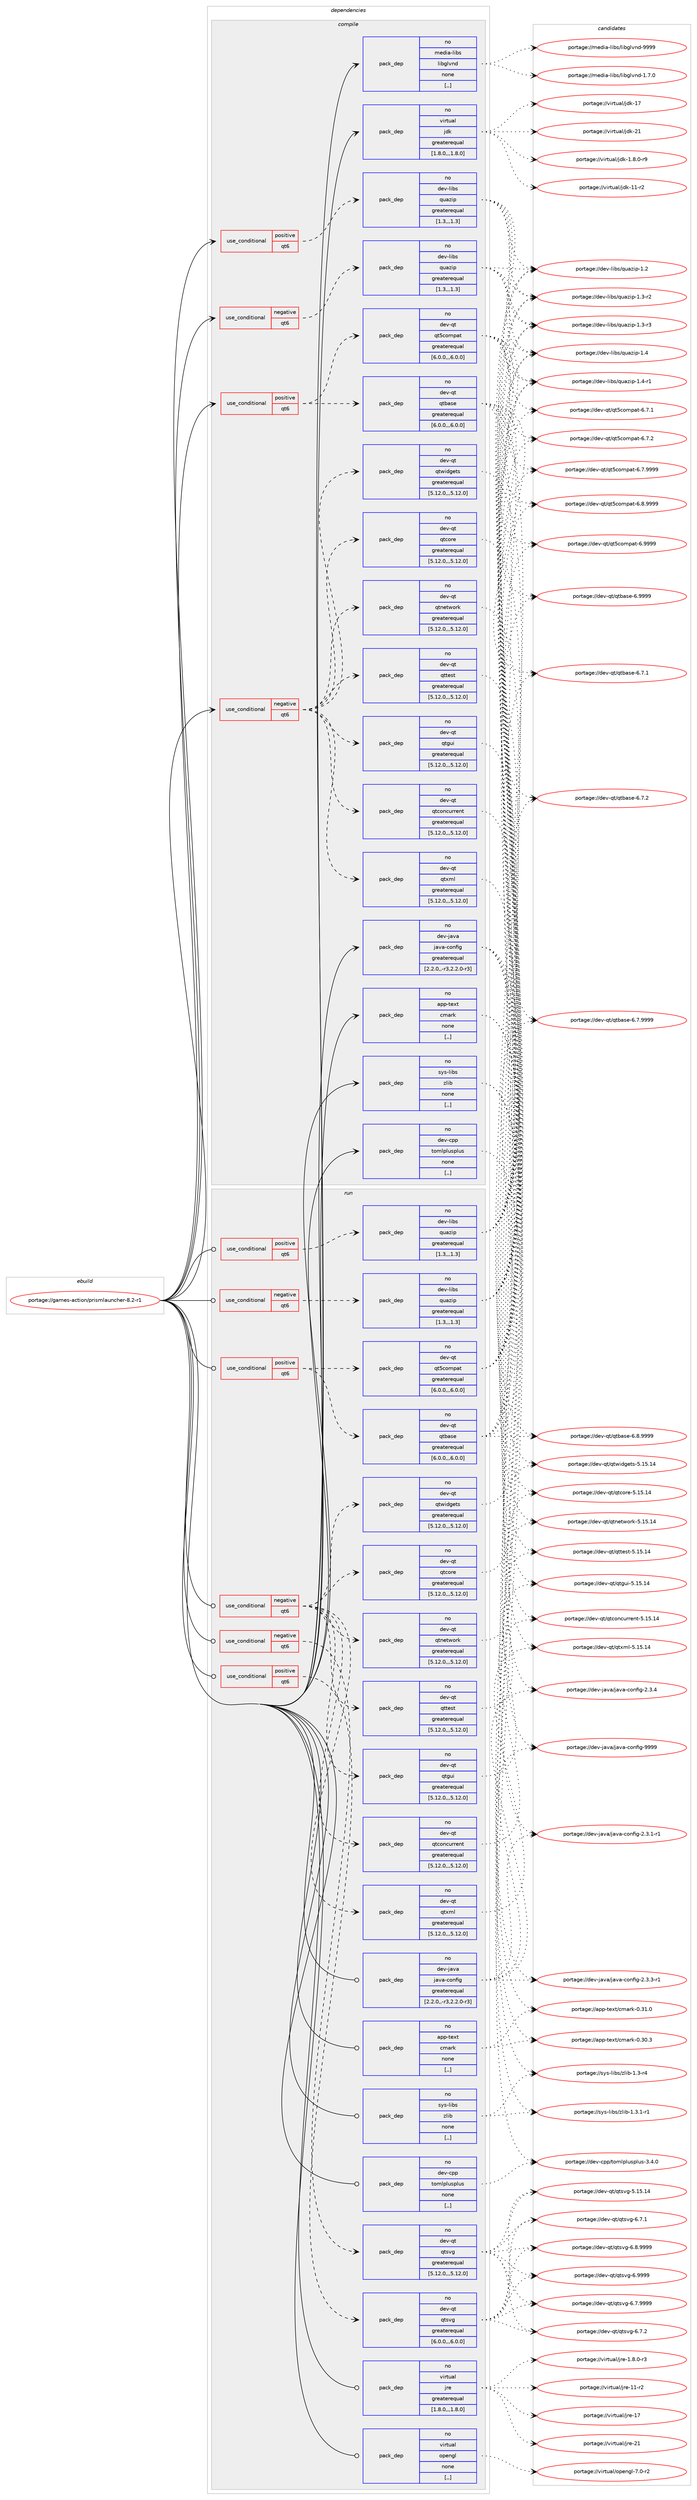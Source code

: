 digraph prolog {

# *************
# Graph options
# *************

newrank=true;
concentrate=true;
compound=true;
graph [rankdir=LR,fontname=Helvetica,fontsize=10,ranksep=1.5];#, ranksep=2.5, nodesep=0.2];
edge  [arrowhead=vee];
node  [fontname=Helvetica,fontsize=10];

# **********
# The ebuild
# **********

subgraph cluster_leftcol {
color=gray;
rank=same;
label=<<i>ebuild</i>>;
id [label="portage://games-action/prismlauncher-8.2-r1", color=red, width=4, href="../games-action/prismlauncher-8.2-r1.svg"];
}

# ****************
# The dependencies
# ****************

subgraph cluster_midcol {
color=gray;
label=<<i>dependencies</i>>;
subgraph cluster_compile {
fillcolor="#eeeeee";
style=filled;
label=<<i>compile</i>>;
subgraph cond61379 {
dependency219467 [label=<<TABLE BORDER="0" CELLBORDER="1" CELLSPACING="0" CELLPADDING="4"><TR><TD ROWSPAN="3" CELLPADDING="10">use_conditional</TD></TR><TR><TD>negative</TD></TR><TR><TD>qt6</TD></TR></TABLE>>, shape=none, color=red];
subgraph pack156630 {
dependency219468 [label=<<TABLE BORDER="0" CELLBORDER="1" CELLSPACING="0" CELLPADDING="4" WIDTH="220"><TR><TD ROWSPAN="6" CELLPADDING="30">pack_dep</TD></TR><TR><TD WIDTH="110">no</TD></TR><TR><TD>dev-libs</TD></TR><TR><TD>quazip</TD></TR><TR><TD>greaterequal</TD></TR><TR><TD>[1.3,,,1.3]</TD></TR></TABLE>>, shape=none, color=blue];
}
dependency219467:e -> dependency219468:w [weight=20,style="dashed",arrowhead="vee"];
}
id:e -> dependency219467:w [weight=20,style="solid",arrowhead="vee"];
subgraph cond61380 {
dependency219469 [label=<<TABLE BORDER="0" CELLBORDER="1" CELLSPACING="0" CELLPADDING="4"><TR><TD ROWSPAN="3" CELLPADDING="10">use_conditional</TD></TR><TR><TD>negative</TD></TR><TR><TD>qt6</TD></TR></TABLE>>, shape=none, color=red];
subgraph pack156631 {
dependency219470 [label=<<TABLE BORDER="0" CELLBORDER="1" CELLSPACING="0" CELLPADDING="4" WIDTH="220"><TR><TD ROWSPAN="6" CELLPADDING="30">pack_dep</TD></TR><TR><TD WIDTH="110">no</TD></TR><TR><TD>dev-qt</TD></TR><TR><TD>qtconcurrent</TD></TR><TR><TD>greaterequal</TD></TR><TR><TD>[5.12.0,,,5.12.0]</TD></TR></TABLE>>, shape=none, color=blue];
}
dependency219469:e -> dependency219470:w [weight=20,style="dashed",arrowhead="vee"];
subgraph pack156632 {
dependency219471 [label=<<TABLE BORDER="0" CELLBORDER="1" CELLSPACING="0" CELLPADDING="4" WIDTH="220"><TR><TD ROWSPAN="6" CELLPADDING="30">pack_dep</TD></TR><TR><TD WIDTH="110">no</TD></TR><TR><TD>dev-qt</TD></TR><TR><TD>qtcore</TD></TR><TR><TD>greaterequal</TD></TR><TR><TD>[5.12.0,,,5.12.0]</TD></TR></TABLE>>, shape=none, color=blue];
}
dependency219469:e -> dependency219471:w [weight=20,style="dashed",arrowhead="vee"];
subgraph pack156633 {
dependency219472 [label=<<TABLE BORDER="0" CELLBORDER="1" CELLSPACING="0" CELLPADDING="4" WIDTH="220"><TR><TD ROWSPAN="6" CELLPADDING="30">pack_dep</TD></TR><TR><TD WIDTH="110">no</TD></TR><TR><TD>dev-qt</TD></TR><TR><TD>qtgui</TD></TR><TR><TD>greaterequal</TD></TR><TR><TD>[5.12.0,,,5.12.0]</TD></TR></TABLE>>, shape=none, color=blue];
}
dependency219469:e -> dependency219472:w [weight=20,style="dashed",arrowhead="vee"];
subgraph pack156634 {
dependency219473 [label=<<TABLE BORDER="0" CELLBORDER="1" CELLSPACING="0" CELLPADDING="4" WIDTH="220"><TR><TD ROWSPAN="6" CELLPADDING="30">pack_dep</TD></TR><TR><TD WIDTH="110">no</TD></TR><TR><TD>dev-qt</TD></TR><TR><TD>qtnetwork</TD></TR><TR><TD>greaterequal</TD></TR><TR><TD>[5.12.0,,,5.12.0]</TD></TR></TABLE>>, shape=none, color=blue];
}
dependency219469:e -> dependency219473:w [weight=20,style="dashed",arrowhead="vee"];
subgraph pack156635 {
dependency219474 [label=<<TABLE BORDER="0" CELLBORDER="1" CELLSPACING="0" CELLPADDING="4" WIDTH="220"><TR><TD ROWSPAN="6" CELLPADDING="30">pack_dep</TD></TR><TR><TD WIDTH="110">no</TD></TR><TR><TD>dev-qt</TD></TR><TR><TD>qttest</TD></TR><TR><TD>greaterequal</TD></TR><TR><TD>[5.12.0,,,5.12.0]</TD></TR></TABLE>>, shape=none, color=blue];
}
dependency219469:e -> dependency219474:w [weight=20,style="dashed",arrowhead="vee"];
subgraph pack156636 {
dependency219475 [label=<<TABLE BORDER="0" CELLBORDER="1" CELLSPACING="0" CELLPADDING="4" WIDTH="220"><TR><TD ROWSPAN="6" CELLPADDING="30">pack_dep</TD></TR><TR><TD WIDTH="110">no</TD></TR><TR><TD>dev-qt</TD></TR><TR><TD>qtwidgets</TD></TR><TR><TD>greaterequal</TD></TR><TR><TD>[5.12.0,,,5.12.0]</TD></TR></TABLE>>, shape=none, color=blue];
}
dependency219469:e -> dependency219475:w [weight=20,style="dashed",arrowhead="vee"];
subgraph pack156637 {
dependency219476 [label=<<TABLE BORDER="0" CELLBORDER="1" CELLSPACING="0" CELLPADDING="4" WIDTH="220"><TR><TD ROWSPAN="6" CELLPADDING="30">pack_dep</TD></TR><TR><TD WIDTH="110">no</TD></TR><TR><TD>dev-qt</TD></TR><TR><TD>qtxml</TD></TR><TR><TD>greaterequal</TD></TR><TR><TD>[5.12.0,,,5.12.0]</TD></TR></TABLE>>, shape=none, color=blue];
}
dependency219469:e -> dependency219476:w [weight=20,style="dashed",arrowhead="vee"];
}
id:e -> dependency219469:w [weight=20,style="solid",arrowhead="vee"];
subgraph cond61381 {
dependency219477 [label=<<TABLE BORDER="0" CELLBORDER="1" CELLSPACING="0" CELLPADDING="4"><TR><TD ROWSPAN="3" CELLPADDING="10">use_conditional</TD></TR><TR><TD>positive</TD></TR><TR><TD>qt6</TD></TR></TABLE>>, shape=none, color=red];
subgraph pack156638 {
dependency219478 [label=<<TABLE BORDER="0" CELLBORDER="1" CELLSPACING="0" CELLPADDING="4" WIDTH="220"><TR><TD ROWSPAN="6" CELLPADDING="30">pack_dep</TD></TR><TR><TD WIDTH="110">no</TD></TR><TR><TD>dev-libs</TD></TR><TR><TD>quazip</TD></TR><TR><TD>greaterequal</TD></TR><TR><TD>[1.3,,,1.3]</TD></TR></TABLE>>, shape=none, color=blue];
}
dependency219477:e -> dependency219478:w [weight=20,style="dashed",arrowhead="vee"];
}
id:e -> dependency219477:w [weight=20,style="solid",arrowhead="vee"];
subgraph cond61382 {
dependency219479 [label=<<TABLE BORDER="0" CELLBORDER="1" CELLSPACING="0" CELLPADDING="4"><TR><TD ROWSPAN="3" CELLPADDING="10">use_conditional</TD></TR><TR><TD>positive</TD></TR><TR><TD>qt6</TD></TR></TABLE>>, shape=none, color=red];
subgraph pack156639 {
dependency219480 [label=<<TABLE BORDER="0" CELLBORDER="1" CELLSPACING="0" CELLPADDING="4" WIDTH="220"><TR><TD ROWSPAN="6" CELLPADDING="30">pack_dep</TD></TR><TR><TD WIDTH="110">no</TD></TR><TR><TD>dev-qt</TD></TR><TR><TD>qtbase</TD></TR><TR><TD>greaterequal</TD></TR><TR><TD>[6.0.0,,,6.0.0]</TD></TR></TABLE>>, shape=none, color=blue];
}
dependency219479:e -> dependency219480:w [weight=20,style="dashed",arrowhead="vee"];
subgraph pack156640 {
dependency219481 [label=<<TABLE BORDER="0" CELLBORDER="1" CELLSPACING="0" CELLPADDING="4" WIDTH="220"><TR><TD ROWSPAN="6" CELLPADDING="30">pack_dep</TD></TR><TR><TD WIDTH="110">no</TD></TR><TR><TD>dev-qt</TD></TR><TR><TD>qt5compat</TD></TR><TR><TD>greaterequal</TD></TR><TR><TD>[6.0.0,,,6.0.0]</TD></TR></TABLE>>, shape=none, color=blue];
}
dependency219479:e -> dependency219481:w [weight=20,style="dashed",arrowhead="vee"];
}
id:e -> dependency219479:w [weight=20,style="solid",arrowhead="vee"];
subgraph pack156641 {
dependency219482 [label=<<TABLE BORDER="0" CELLBORDER="1" CELLSPACING="0" CELLPADDING="4" WIDTH="220"><TR><TD ROWSPAN="6" CELLPADDING="30">pack_dep</TD></TR><TR><TD WIDTH="110">no</TD></TR><TR><TD>app-text</TD></TR><TR><TD>cmark</TD></TR><TR><TD>none</TD></TR><TR><TD>[,,]</TD></TR></TABLE>>, shape=none, color=blue];
}
id:e -> dependency219482:w [weight=20,style="solid",arrowhead="vee"];
subgraph pack156642 {
dependency219483 [label=<<TABLE BORDER="0" CELLBORDER="1" CELLSPACING="0" CELLPADDING="4" WIDTH="220"><TR><TD ROWSPAN="6" CELLPADDING="30">pack_dep</TD></TR><TR><TD WIDTH="110">no</TD></TR><TR><TD>dev-cpp</TD></TR><TR><TD>tomlplusplus</TD></TR><TR><TD>none</TD></TR><TR><TD>[,,]</TD></TR></TABLE>>, shape=none, color=blue];
}
id:e -> dependency219483:w [weight=20,style="solid",arrowhead="vee"];
subgraph pack156643 {
dependency219484 [label=<<TABLE BORDER="0" CELLBORDER="1" CELLSPACING="0" CELLPADDING="4" WIDTH="220"><TR><TD ROWSPAN="6" CELLPADDING="30">pack_dep</TD></TR><TR><TD WIDTH="110">no</TD></TR><TR><TD>dev-java</TD></TR><TR><TD>java-config</TD></TR><TR><TD>greaterequal</TD></TR><TR><TD>[2.2.0,,-r3,2.2.0-r3]</TD></TR></TABLE>>, shape=none, color=blue];
}
id:e -> dependency219484:w [weight=20,style="solid",arrowhead="vee"];
subgraph pack156644 {
dependency219485 [label=<<TABLE BORDER="0" CELLBORDER="1" CELLSPACING="0" CELLPADDING="4" WIDTH="220"><TR><TD ROWSPAN="6" CELLPADDING="30">pack_dep</TD></TR><TR><TD WIDTH="110">no</TD></TR><TR><TD>media-libs</TD></TR><TR><TD>libglvnd</TD></TR><TR><TD>none</TD></TR><TR><TD>[,,]</TD></TR></TABLE>>, shape=none, color=blue];
}
id:e -> dependency219485:w [weight=20,style="solid",arrowhead="vee"];
subgraph pack156645 {
dependency219486 [label=<<TABLE BORDER="0" CELLBORDER="1" CELLSPACING="0" CELLPADDING="4" WIDTH="220"><TR><TD ROWSPAN="6" CELLPADDING="30">pack_dep</TD></TR><TR><TD WIDTH="110">no</TD></TR><TR><TD>sys-libs</TD></TR><TR><TD>zlib</TD></TR><TR><TD>none</TD></TR><TR><TD>[,,]</TD></TR></TABLE>>, shape=none, color=blue];
}
id:e -> dependency219486:w [weight=20,style="solid",arrowhead="vee"];
subgraph pack156646 {
dependency219487 [label=<<TABLE BORDER="0" CELLBORDER="1" CELLSPACING="0" CELLPADDING="4" WIDTH="220"><TR><TD ROWSPAN="6" CELLPADDING="30">pack_dep</TD></TR><TR><TD WIDTH="110">no</TD></TR><TR><TD>virtual</TD></TR><TR><TD>jdk</TD></TR><TR><TD>greaterequal</TD></TR><TR><TD>[1.8.0,,,1.8.0]</TD></TR></TABLE>>, shape=none, color=blue];
}
id:e -> dependency219487:w [weight=20,style="solid",arrowhead="vee"];
}
subgraph cluster_compileandrun {
fillcolor="#eeeeee";
style=filled;
label=<<i>compile and run</i>>;
}
subgraph cluster_run {
fillcolor="#eeeeee";
style=filled;
label=<<i>run</i>>;
subgraph cond61383 {
dependency219488 [label=<<TABLE BORDER="0" CELLBORDER="1" CELLSPACING="0" CELLPADDING="4"><TR><TD ROWSPAN="3" CELLPADDING="10">use_conditional</TD></TR><TR><TD>negative</TD></TR><TR><TD>qt6</TD></TR></TABLE>>, shape=none, color=red];
subgraph pack156647 {
dependency219489 [label=<<TABLE BORDER="0" CELLBORDER="1" CELLSPACING="0" CELLPADDING="4" WIDTH="220"><TR><TD ROWSPAN="6" CELLPADDING="30">pack_dep</TD></TR><TR><TD WIDTH="110">no</TD></TR><TR><TD>dev-libs</TD></TR><TR><TD>quazip</TD></TR><TR><TD>greaterequal</TD></TR><TR><TD>[1.3,,,1.3]</TD></TR></TABLE>>, shape=none, color=blue];
}
dependency219488:e -> dependency219489:w [weight=20,style="dashed",arrowhead="vee"];
}
id:e -> dependency219488:w [weight=20,style="solid",arrowhead="odot"];
subgraph cond61384 {
dependency219490 [label=<<TABLE BORDER="0" CELLBORDER="1" CELLSPACING="0" CELLPADDING="4"><TR><TD ROWSPAN="3" CELLPADDING="10">use_conditional</TD></TR><TR><TD>negative</TD></TR><TR><TD>qt6</TD></TR></TABLE>>, shape=none, color=red];
subgraph pack156648 {
dependency219491 [label=<<TABLE BORDER="0" CELLBORDER="1" CELLSPACING="0" CELLPADDING="4" WIDTH="220"><TR><TD ROWSPAN="6" CELLPADDING="30">pack_dep</TD></TR><TR><TD WIDTH="110">no</TD></TR><TR><TD>dev-qt</TD></TR><TR><TD>qtconcurrent</TD></TR><TR><TD>greaterequal</TD></TR><TR><TD>[5.12.0,,,5.12.0]</TD></TR></TABLE>>, shape=none, color=blue];
}
dependency219490:e -> dependency219491:w [weight=20,style="dashed",arrowhead="vee"];
subgraph pack156649 {
dependency219492 [label=<<TABLE BORDER="0" CELLBORDER="1" CELLSPACING="0" CELLPADDING="4" WIDTH="220"><TR><TD ROWSPAN="6" CELLPADDING="30">pack_dep</TD></TR><TR><TD WIDTH="110">no</TD></TR><TR><TD>dev-qt</TD></TR><TR><TD>qtcore</TD></TR><TR><TD>greaterequal</TD></TR><TR><TD>[5.12.0,,,5.12.0]</TD></TR></TABLE>>, shape=none, color=blue];
}
dependency219490:e -> dependency219492:w [weight=20,style="dashed",arrowhead="vee"];
subgraph pack156650 {
dependency219493 [label=<<TABLE BORDER="0" CELLBORDER="1" CELLSPACING="0" CELLPADDING="4" WIDTH="220"><TR><TD ROWSPAN="6" CELLPADDING="30">pack_dep</TD></TR><TR><TD WIDTH="110">no</TD></TR><TR><TD>dev-qt</TD></TR><TR><TD>qtgui</TD></TR><TR><TD>greaterequal</TD></TR><TR><TD>[5.12.0,,,5.12.0]</TD></TR></TABLE>>, shape=none, color=blue];
}
dependency219490:e -> dependency219493:w [weight=20,style="dashed",arrowhead="vee"];
subgraph pack156651 {
dependency219494 [label=<<TABLE BORDER="0" CELLBORDER="1" CELLSPACING="0" CELLPADDING="4" WIDTH="220"><TR><TD ROWSPAN="6" CELLPADDING="30">pack_dep</TD></TR><TR><TD WIDTH="110">no</TD></TR><TR><TD>dev-qt</TD></TR><TR><TD>qtnetwork</TD></TR><TR><TD>greaterequal</TD></TR><TR><TD>[5.12.0,,,5.12.0]</TD></TR></TABLE>>, shape=none, color=blue];
}
dependency219490:e -> dependency219494:w [weight=20,style="dashed",arrowhead="vee"];
subgraph pack156652 {
dependency219495 [label=<<TABLE BORDER="0" CELLBORDER="1" CELLSPACING="0" CELLPADDING="4" WIDTH="220"><TR><TD ROWSPAN="6" CELLPADDING="30">pack_dep</TD></TR><TR><TD WIDTH="110">no</TD></TR><TR><TD>dev-qt</TD></TR><TR><TD>qttest</TD></TR><TR><TD>greaterequal</TD></TR><TR><TD>[5.12.0,,,5.12.0]</TD></TR></TABLE>>, shape=none, color=blue];
}
dependency219490:e -> dependency219495:w [weight=20,style="dashed",arrowhead="vee"];
subgraph pack156653 {
dependency219496 [label=<<TABLE BORDER="0" CELLBORDER="1" CELLSPACING="0" CELLPADDING="4" WIDTH="220"><TR><TD ROWSPAN="6" CELLPADDING="30">pack_dep</TD></TR><TR><TD WIDTH="110">no</TD></TR><TR><TD>dev-qt</TD></TR><TR><TD>qtwidgets</TD></TR><TR><TD>greaterequal</TD></TR><TR><TD>[5.12.0,,,5.12.0]</TD></TR></TABLE>>, shape=none, color=blue];
}
dependency219490:e -> dependency219496:w [weight=20,style="dashed",arrowhead="vee"];
subgraph pack156654 {
dependency219497 [label=<<TABLE BORDER="0" CELLBORDER="1" CELLSPACING="0" CELLPADDING="4" WIDTH="220"><TR><TD ROWSPAN="6" CELLPADDING="30">pack_dep</TD></TR><TR><TD WIDTH="110">no</TD></TR><TR><TD>dev-qt</TD></TR><TR><TD>qtxml</TD></TR><TR><TD>greaterequal</TD></TR><TR><TD>[5.12.0,,,5.12.0]</TD></TR></TABLE>>, shape=none, color=blue];
}
dependency219490:e -> dependency219497:w [weight=20,style="dashed",arrowhead="vee"];
}
id:e -> dependency219490:w [weight=20,style="solid",arrowhead="odot"];
subgraph cond61385 {
dependency219498 [label=<<TABLE BORDER="0" CELLBORDER="1" CELLSPACING="0" CELLPADDING="4"><TR><TD ROWSPAN="3" CELLPADDING="10">use_conditional</TD></TR><TR><TD>negative</TD></TR><TR><TD>qt6</TD></TR></TABLE>>, shape=none, color=red];
subgraph pack156655 {
dependency219499 [label=<<TABLE BORDER="0" CELLBORDER="1" CELLSPACING="0" CELLPADDING="4" WIDTH="220"><TR><TD ROWSPAN="6" CELLPADDING="30">pack_dep</TD></TR><TR><TD WIDTH="110">no</TD></TR><TR><TD>dev-qt</TD></TR><TR><TD>qtsvg</TD></TR><TR><TD>greaterequal</TD></TR><TR><TD>[5.12.0,,,5.12.0]</TD></TR></TABLE>>, shape=none, color=blue];
}
dependency219498:e -> dependency219499:w [weight=20,style="dashed",arrowhead="vee"];
}
id:e -> dependency219498:w [weight=20,style="solid",arrowhead="odot"];
subgraph cond61386 {
dependency219500 [label=<<TABLE BORDER="0" CELLBORDER="1" CELLSPACING="0" CELLPADDING="4"><TR><TD ROWSPAN="3" CELLPADDING="10">use_conditional</TD></TR><TR><TD>positive</TD></TR><TR><TD>qt6</TD></TR></TABLE>>, shape=none, color=red];
subgraph pack156656 {
dependency219501 [label=<<TABLE BORDER="0" CELLBORDER="1" CELLSPACING="0" CELLPADDING="4" WIDTH="220"><TR><TD ROWSPAN="6" CELLPADDING="30">pack_dep</TD></TR><TR><TD WIDTH="110">no</TD></TR><TR><TD>dev-libs</TD></TR><TR><TD>quazip</TD></TR><TR><TD>greaterequal</TD></TR><TR><TD>[1.3,,,1.3]</TD></TR></TABLE>>, shape=none, color=blue];
}
dependency219500:e -> dependency219501:w [weight=20,style="dashed",arrowhead="vee"];
}
id:e -> dependency219500:w [weight=20,style="solid",arrowhead="odot"];
subgraph cond61387 {
dependency219502 [label=<<TABLE BORDER="0" CELLBORDER="1" CELLSPACING="0" CELLPADDING="4"><TR><TD ROWSPAN="3" CELLPADDING="10">use_conditional</TD></TR><TR><TD>positive</TD></TR><TR><TD>qt6</TD></TR></TABLE>>, shape=none, color=red];
subgraph pack156657 {
dependency219503 [label=<<TABLE BORDER="0" CELLBORDER="1" CELLSPACING="0" CELLPADDING="4" WIDTH="220"><TR><TD ROWSPAN="6" CELLPADDING="30">pack_dep</TD></TR><TR><TD WIDTH="110">no</TD></TR><TR><TD>dev-qt</TD></TR><TR><TD>qtbase</TD></TR><TR><TD>greaterequal</TD></TR><TR><TD>[6.0.0,,,6.0.0]</TD></TR></TABLE>>, shape=none, color=blue];
}
dependency219502:e -> dependency219503:w [weight=20,style="dashed",arrowhead="vee"];
subgraph pack156658 {
dependency219504 [label=<<TABLE BORDER="0" CELLBORDER="1" CELLSPACING="0" CELLPADDING="4" WIDTH="220"><TR><TD ROWSPAN="6" CELLPADDING="30">pack_dep</TD></TR><TR><TD WIDTH="110">no</TD></TR><TR><TD>dev-qt</TD></TR><TR><TD>qt5compat</TD></TR><TR><TD>greaterequal</TD></TR><TR><TD>[6.0.0,,,6.0.0]</TD></TR></TABLE>>, shape=none, color=blue];
}
dependency219502:e -> dependency219504:w [weight=20,style="dashed",arrowhead="vee"];
}
id:e -> dependency219502:w [weight=20,style="solid",arrowhead="odot"];
subgraph cond61388 {
dependency219505 [label=<<TABLE BORDER="0" CELLBORDER="1" CELLSPACING="0" CELLPADDING="4"><TR><TD ROWSPAN="3" CELLPADDING="10">use_conditional</TD></TR><TR><TD>positive</TD></TR><TR><TD>qt6</TD></TR></TABLE>>, shape=none, color=red];
subgraph pack156659 {
dependency219506 [label=<<TABLE BORDER="0" CELLBORDER="1" CELLSPACING="0" CELLPADDING="4" WIDTH="220"><TR><TD ROWSPAN="6" CELLPADDING="30">pack_dep</TD></TR><TR><TD WIDTH="110">no</TD></TR><TR><TD>dev-qt</TD></TR><TR><TD>qtsvg</TD></TR><TR><TD>greaterequal</TD></TR><TR><TD>[6.0.0,,,6.0.0]</TD></TR></TABLE>>, shape=none, color=blue];
}
dependency219505:e -> dependency219506:w [weight=20,style="dashed",arrowhead="vee"];
}
id:e -> dependency219505:w [weight=20,style="solid",arrowhead="odot"];
subgraph pack156660 {
dependency219507 [label=<<TABLE BORDER="0" CELLBORDER="1" CELLSPACING="0" CELLPADDING="4" WIDTH="220"><TR><TD ROWSPAN="6" CELLPADDING="30">pack_dep</TD></TR><TR><TD WIDTH="110">no</TD></TR><TR><TD>app-text</TD></TR><TR><TD>cmark</TD></TR><TR><TD>none</TD></TR><TR><TD>[,,]</TD></TR></TABLE>>, shape=none, color=blue];
}
id:e -> dependency219507:w [weight=20,style="solid",arrowhead="odot"];
subgraph pack156661 {
dependency219508 [label=<<TABLE BORDER="0" CELLBORDER="1" CELLSPACING="0" CELLPADDING="4" WIDTH="220"><TR><TD ROWSPAN="6" CELLPADDING="30">pack_dep</TD></TR><TR><TD WIDTH="110">no</TD></TR><TR><TD>dev-cpp</TD></TR><TR><TD>tomlplusplus</TD></TR><TR><TD>none</TD></TR><TR><TD>[,,]</TD></TR></TABLE>>, shape=none, color=blue];
}
id:e -> dependency219508:w [weight=20,style="solid",arrowhead="odot"];
subgraph pack156662 {
dependency219509 [label=<<TABLE BORDER="0" CELLBORDER="1" CELLSPACING="0" CELLPADDING="4" WIDTH="220"><TR><TD ROWSPAN="6" CELLPADDING="30">pack_dep</TD></TR><TR><TD WIDTH="110">no</TD></TR><TR><TD>dev-java</TD></TR><TR><TD>java-config</TD></TR><TR><TD>greaterequal</TD></TR><TR><TD>[2.2.0,,-r3,2.2.0-r3]</TD></TR></TABLE>>, shape=none, color=blue];
}
id:e -> dependency219509:w [weight=20,style="solid",arrowhead="odot"];
subgraph pack156663 {
dependency219510 [label=<<TABLE BORDER="0" CELLBORDER="1" CELLSPACING="0" CELLPADDING="4" WIDTH="220"><TR><TD ROWSPAN="6" CELLPADDING="30">pack_dep</TD></TR><TR><TD WIDTH="110">no</TD></TR><TR><TD>sys-libs</TD></TR><TR><TD>zlib</TD></TR><TR><TD>none</TD></TR><TR><TD>[,,]</TD></TR></TABLE>>, shape=none, color=blue];
}
id:e -> dependency219510:w [weight=20,style="solid",arrowhead="odot"];
subgraph pack156664 {
dependency219511 [label=<<TABLE BORDER="0" CELLBORDER="1" CELLSPACING="0" CELLPADDING="4" WIDTH="220"><TR><TD ROWSPAN="6" CELLPADDING="30">pack_dep</TD></TR><TR><TD WIDTH="110">no</TD></TR><TR><TD>virtual</TD></TR><TR><TD>jre</TD></TR><TR><TD>greaterequal</TD></TR><TR><TD>[1.8.0,,,1.8.0]</TD></TR></TABLE>>, shape=none, color=blue];
}
id:e -> dependency219511:w [weight=20,style="solid",arrowhead="odot"];
subgraph pack156665 {
dependency219512 [label=<<TABLE BORDER="0" CELLBORDER="1" CELLSPACING="0" CELLPADDING="4" WIDTH="220"><TR><TD ROWSPAN="6" CELLPADDING="30">pack_dep</TD></TR><TR><TD WIDTH="110">no</TD></TR><TR><TD>virtual</TD></TR><TR><TD>opengl</TD></TR><TR><TD>none</TD></TR><TR><TD>[,,]</TD></TR></TABLE>>, shape=none, color=blue];
}
id:e -> dependency219512:w [weight=20,style="solid",arrowhead="odot"];
}
}

# **************
# The candidates
# **************

subgraph cluster_choices {
rank=same;
color=gray;
label=<<i>candidates</i>>;

subgraph choice156630 {
color=black;
nodesep=1;
choice1001011184510810598115471131179712210511245494650 [label="portage://dev-libs/quazip-1.2", color=red, width=4,href="../dev-libs/quazip-1.2.svg"];
choice10010111845108105981154711311797122105112454946514511450 [label="portage://dev-libs/quazip-1.3-r2", color=red, width=4,href="../dev-libs/quazip-1.3-r2.svg"];
choice10010111845108105981154711311797122105112454946514511451 [label="portage://dev-libs/quazip-1.3-r3", color=red, width=4,href="../dev-libs/quazip-1.3-r3.svg"];
choice1001011184510810598115471131179712210511245494652 [label="portage://dev-libs/quazip-1.4", color=red, width=4,href="../dev-libs/quazip-1.4.svg"];
choice10010111845108105981154711311797122105112454946524511449 [label="portage://dev-libs/quazip-1.4-r1", color=red, width=4,href="../dev-libs/quazip-1.4-r1.svg"];
dependency219468:e -> choice1001011184510810598115471131179712210511245494650:w [style=dotted,weight="100"];
dependency219468:e -> choice10010111845108105981154711311797122105112454946514511450:w [style=dotted,weight="100"];
dependency219468:e -> choice10010111845108105981154711311797122105112454946514511451:w [style=dotted,weight="100"];
dependency219468:e -> choice1001011184510810598115471131179712210511245494652:w [style=dotted,weight="100"];
dependency219468:e -> choice10010111845108105981154711311797122105112454946524511449:w [style=dotted,weight="100"];
}
subgraph choice156631 {
color=black;
nodesep=1;
choice100101118451131164711311699111110991171141141011101164553464953464952 [label="portage://dev-qt/qtconcurrent-5.15.14", color=red, width=4,href="../dev-qt/qtconcurrent-5.15.14.svg"];
dependency219470:e -> choice100101118451131164711311699111110991171141141011101164553464953464952:w [style=dotted,weight="100"];
}
subgraph choice156632 {
color=black;
nodesep=1;
choice1001011184511311647113116991111141014553464953464952 [label="portage://dev-qt/qtcore-5.15.14", color=red, width=4,href="../dev-qt/qtcore-5.15.14.svg"];
dependency219471:e -> choice1001011184511311647113116991111141014553464953464952:w [style=dotted,weight="100"];
}
subgraph choice156633 {
color=black;
nodesep=1;
choice10010111845113116471131161031171054553464953464952 [label="portage://dev-qt/qtgui-5.15.14", color=red, width=4,href="../dev-qt/qtgui-5.15.14.svg"];
dependency219472:e -> choice10010111845113116471131161031171054553464953464952:w [style=dotted,weight="100"];
}
subgraph choice156634 {
color=black;
nodesep=1;
choice10010111845113116471131161101011161191111141074553464953464952 [label="portage://dev-qt/qtnetwork-5.15.14", color=red, width=4,href="../dev-qt/qtnetwork-5.15.14.svg"];
dependency219473:e -> choice10010111845113116471131161101011161191111141074553464953464952:w [style=dotted,weight="100"];
}
subgraph choice156635 {
color=black;
nodesep=1;
choice10010111845113116471131161161011151164553464953464952 [label="portage://dev-qt/qttest-5.15.14", color=red, width=4,href="../dev-qt/qttest-5.15.14.svg"];
dependency219474:e -> choice10010111845113116471131161161011151164553464953464952:w [style=dotted,weight="100"];
}
subgraph choice156636 {
color=black;
nodesep=1;
choice10010111845113116471131161191051001031011161154553464953464952 [label="portage://dev-qt/qtwidgets-5.15.14", color=red, width=4,href="../dev-qt/qtwidgets-5.15.14.svg"];
dependency219475:e -> choice10010111845113116471131161191051001031011161154553464953464952:w [style=dotted,weight="100"];
}
subgraph choice156637 {
color=black;
nodesep=1;
choice10010111845113116471131161201091084553464953464952 [label="portage://dev-qt/qtxml-5.15.14", color=red, width=4,href="../dev-qt/qtxml-5.15.14.svg"];
dependency219476:e -> choice10010111845113116471131161201091084553464953464952:w [style=dotted,weight="100"];
}
subgraph choice156638 {
color=black;
nodesep=1;
choice1001011184510810598115471131179712210511245494650 [label="portage://dev-libs/quazip-1.2", color=red, width=4,href="../dev-libs/quazip-1.2.svg"];
choice10010111845108105981154711311797122105112454946514511450 [label="portage://dev-libs/quazip-1.3-r2", color=red, width=4,href="../dev-libs/quazip-1.3-r2.svg"];
choice10010111845108105981154711311797122105112454946514511451 [label="portage://dev-libs/quazip-1.3-r3", color=red, width=4,href="../dev-libs/quazip-1.3-r3.svg"];
choice1001011184510810598115471131179712210511245494652 [label="portage://dev-libs/quazip-1.4", color=red, width=4,href="../dev-libs/quazip-1.4.svg"];
choice10010111845108105981154711311797122105112454946524511449 [label="portage://dev-libs/quazip-1.4-r1", color=red, width=4,href="../dev-libs/quazip-1.4-r1.svg"];
dependency219478:e -> choice1001011184510810598115471131179712210511245494650:w [style=dotted,weight="100"];
dependency219478:e -> choice10010111845108105981154711311797122105112454946514511450:w [style=dotted,weight="100"];
dependency219478:e -> choice10010111845108105981154711311797122105112454946514511451:w [style=dotted,weight="100"];
dependency219478:e -> choice1001011184510810598115471131179712210511245494652:w [style=dotted,weight="100"];
dependency219478:e -> choice10010111845108105981154711311797122105112454946524511449:w [style=dotted,weight="100"];
}
subgraph choice156639 {
color=black;
nodesep=1;
choice10010111845113116471131169897115101455446554649 [label="portage://dev-qt/qtbase-6.7.1", color=red, width=4,href="../dev-qt/qtbase-6.7.1.svg"];
choice10010111845113116471131169897115101455446554650 [label="portage://dev-qt/qtbase-6.7.2", color=red, width=4,href="../dev-qt/qtbase-6.7.2.svg"];
choice10010111845113116471131169897115101455446554657575757 [label="portage://dev-qt/qtbase-6.7.9999", color=red, width=4,href="../dev-qt/qtbase-6.7.9999.svg"];
choice10010111845113116471131169897115101455446564657575757 [label="portage://dev-qt/qtbase-6.8.9999", color=red, width=4,href="../dev-qt/qtbase-6.8.9999.svg"];
choice1001011184511311647113116989711510145544657575757 [label="portage://dev-qt/qtbase-6.9999", color=red, width=4,href="../dev-qt/qtbase-6.9999.svg"];
dependency219480:e -> choice10010111845113116471131169897115101455446554649:w [style=dotted,weight="100"];
dependency219480:e -> choice10010111845113116471131169897115101455446554650:w [style=dotted,weight="100"];
dependency219480:e -> choice10010111845113116471131169897115101455446554657575757:w [style=dotted,weight="100"];
dependency219480:e -> choice10010111845113116471131169897115101455446564657575757:w [style=dotted,weight="100"];
dependency219480:e -> choice1001011184511311647113116989711510145544657575757:w [style=dotted,weight="100"];
}
subgraph choice156640 {
color=black;
nodesep=1;
choice1001011184511311647113116539911110911297116455446554649 [label="portage://dev-qt/qt5compat-6.7.1", color=red, width=4,href="../dev-qt/qt5compat-6.7.1.svg"];
choice1001011184511311647113116539911110911297116455446554650 [label="portage://dev-qt/qt5compat-6.7.2", color=red, width=4,href="../dev-qt/qt5compat-6.7.2.svg"];
choice1001011184511311647113116539911110911297116455446554657575757 [label="portage://dev-qt/qt5compat-6.7.9999", color=red, width=4,href="../dev-qt/qt5compat-6.7.9999.svg"];
choice1001011184511311647113116539911110911297116455446564657575757 [label="portage://dev-qt/qt5compat-6.8.9999", color=red, width=4,href="../dev-qt/qt5compat-6.8.9999.svg"];
choice100101118451131164711311653991111091129711645544657575757 [label="portage://dev-qt/qt5compat-6.9999", color=red, width=4,href="../dev-qt/qt5compat-6.9999.svg"];
dependency219481:e -> choice1001011184511311647113116539911110911297116455446554649:w [style=dotted,weight="100"];
dependency219481:e -> choice1001011184511311647113116539911110911297116455446554650:w [style=dotted,weight="100"];
dependency219481:e -> choice1001011184511311647113116539911110911297116455446554657575757:w [style=dotted,weight="100"];
dependency219481:e -> choice1001011184511311647113116539911110911297116455446564657575757:w [style=dotted,weight="100"];
dependency219481:e -> choice100101118451131164711311653991111091129711645544657575757:w [style=dotted,weight="100"];
}
subgraph choice156641 {
color=black;
nodesep=1;
choice971121124511610112011647991099711410745484651484651 [label="portage://app-text/cmark-0.30.3", color=red, width=4,href="../app-text/cmark-0.30.3.svg"];
choice971121124511610112011647991099711410745484651494648 [label="portage://app-text/cmark-0.31.0", color=red, width=4,href="../app-text/cmark-0.31.0.svg"];
dependency219482:e -> choice971121124511610112011647991099711410745484651484651:w [style=dotted,weight="100"];
dependency219482:e -> choice971121124511610112011647991099711410745484651494648:w [style=dotted,weight="100"];
}
subgraph choice156642 {
color=black;
nodesep=1;
choice100101118459911211247116111109108112108117115112108117115455146524648 [label="portage://dev-cpp/tomlplusplus-3.4.0", color=red, width=4,href="../dev-cpp/tomlplusplus-3.4.0.svg"];
dependency219483:e -> choice100101118459911211247116111109108112108117115112108117115455146524648:w [style=dotted,weight="100"];
}
subgraph choice156643 {
color=black;
nodesep=1;
choice10010111845106971189747106971189745991111101021051034550465146494511449 [label="portage://dev-java/java-config-2.3.1-r1", color=red, width=4,href="../dev-java/java-config-2.3.1-r1.svg"];
choice10010111845106971189747106971189745991111101021051034550465146514511449 [label="portage://dev-java/java-config-2.3.3-r1", color=red, width=4,href="../dev-java/java-config-2.3.3-r1.svg"];
choice1001011184510697118974710697118974599111110102105103455046514652 [label="portage://dev-java/java-config-2.3.4", color=red, width=4,href="../dev-java/java-config-2.3.4.svg"];
choice10010111845106971189747106971189745991111101021051034557575757 [label="portage://dev-java/java-config-9999", color=red, width=4,href="../dev-java/java-config-9999.svg"];
dependency219484:e -> choice10010111845106971189747106971189745991111101021051034550465146494511449:w [style=dotted,weight="100"];
dependency219484:e -> choice10010111845106971189747106971189745991111101021051034550465146514511449:w [style=dotted,weight="100"];
dependency219484:e -> choice1001011184510697118974710697118974599111110102105103455046514652:w [style=dotted,weight="100"];
dependency219484:e -> choice10010111845106971189747106971189745991111101021051034557575757:w [style=dotted,weight="100"];
}
subgraph choice156644 {
color=black;
nodesep=1;
choice1091011001059745108105981154710810598103108118110100454946554648 [label="portage://media-libs/libglvnd-1.7.0", color=red, width=4,href="../media-libs/libglvnd-1.7.0.svg"];
choice10910110010597451081059811547108105981031081181101004557575757 [label="portage://media-libs/libglvnd-9999", color=red, width=4,href="../media-libs/libglvnd-9999.svg"];
dependency219485:e -> choice1091011001059745108105981154710810598103108118110100454946554648:w [style=dotted,weight="100"];
dependency219485:e -> choice10910110010597451081059811547108105981031081181101004557575757:w [style=dotted,weight="100"];
}
subgraph choice156645 {
color=black;
nodesep=1;
choice11512111545108105981154712210810598454946514511452 [label="portage://sys-libs/zlib-1.3-r4", color=red, width=4,href="../sys-libs/zlib-1.3-r4.svg"];
choice115121115451081059811547122108105984549465146494511449 [label="portage://sys-libs/zlib-1.3.1-r1", color=red, width=4,href="../sys-libs/zlib-1.3.1-r1.svg"];
dependency219486:e -> choice11512111545108105981154712210810598454946514511452:w [style=dotted,weight="100"];
dependency219486:e -> choice115121115451081059811547122108105984549465146494511449:w [style=dotted,weight="100"];
}
subgraph choice156646 {
color=black;
nodesep=1;
choice11810511411611797108471061001074549465646484511457 [label="portage://virtual/jdk-1.8.0-r9", color=red, width=4,href="../virtual/jdk-1.8.0-r9.svg"];
choice11810511411611797108471061001074549494511450 [label="portage://virtual/jdk-11-r2", color=red, width=4,href="../virtual/jdk-11-r2.svg"];
choice1181051141161179710847106100107454955 [label="portage://virtual/jdk-17", color=red, width=4,href="../virtual/jdk-17.svg"];
choice1181051141161179710847106100107455049 [label="portage://virtual/jdk-21", color=red, width=4,href="../virtual/jdk-21.svg"];
dependency219487:e -> choice11810511411611797108471061001074549465646484511457:w [style=dotted,weight="100"];
dependency219487:e -> choice11810511411611797108471061001074549494511450:w [style=dotted,weight="100"];
dependency219487:e -> choice1181051141161179710847106100107454955:w [style=dotted,weight="100"];
dependency219487:e -> choice1181051141161179710847106100107455049:w [style=dotted,weight="100"];
}
subgraph choice156647 {
color=black;
nodesep=1;
choice1001011184510810598115471131179712210511245494650 [label="portage://dev-libs/quazip-1.2", color=red, width=4,href="../dev-libs/quazip-1.2.svg"];
choice10010111845108105981154711311797122105112454946514511450 [label="portage://dev-libs/quazip-1.3-r2", color=red, width=4,href="../dev-libs/quazip-1.3-r2.svg"];
choice10010111845108105981154711311797122105112454946514511451 [label="portage://dev-libs/quazip-1.3-r3", color=red, width=4,href="../dev-libs/quazip-1.3-r3.svg"];
choice1001011184510810598115471131179712210511245494652 [label="portage://dev-libs/quazip-1.4", color=red, width=4,href="../dev-libs/quazip-1.4.svg"];
choice10010111845108105981154711311797122105112454946524511449 [label="portage://dev-libs/quazip-1.4-r1", color=red, width=4,href="../dev-libs/quazip-1.4-r1.svg"];
dependency219489:e -> choice1001011184510810598115471131179712210511245494650:w [style=dotted,weight="100"];
dependency219489:e -> choice10010111845108105981154711311797122105112454946514511450:w [style=dotted,weight="100"];
dependency219489:e -> choice10010111845108105981154711311797122105112454946514511451:w [style=dotted,weight="100"];
dependency219489:e -> choice1001011184510810598115471131179712210511245494652:w [style=dotted,weight="100"];
dependency219489:e -> choice10010111845108105981154711311797122105112454946524511449:w [style=dotted,weight="100"];
}
subgraph choice156648 {
color=black;
nodesep=1;
choice100101118451131164711311699111110991171141141011101164553464953464952 [label="portage://dev-qt/qtconcurrent-5.15.14", color=red, width=4,href="../dev-qt/qtconcurrent-5.15.14.svg"];
dependency219491:e -> choice100101118451131164711311699111110991171141141011101164553464953464952:w [style=dotted,weight="100"];
}
subgraph choice156649 {
color=black;
nodesep=1;
choice1001011184511311647113116991111141014553464953464952 [label="portage://dev-qt/qtcore-5.15.14", color=red, width=4,href="../dev-qt/qtcore-5.15.14.svg"];
dependency219492:e -> choice1001011184511311647113116991111141014553464953464952:w [style=dotted,weight="100"];
}
subgraph choice156650 {
color=black;
nodesep=1;
choice10010111845113116471131161031171054553464953464952 [label="portage://dev-qt/qtgui-5.15.14", color=red, width=4,href="../dev-qt/qtgui-5.15.14.svg"];
dependency219493:e -> choice10010111845113116471131161031171054553464953464952:w [style=dotted,weight="100"];
}
subgraph choice156651 {
color=black;
nodesep=1;
choice10010111845113116471131161101011161191111141074553464953464952 [label="portage://dev-qt/qtnetwork-5.15.14", color=red, width=4,href="../dev-qt/qtnetwork-5.15.14.svg"];
dependency219494:e -> choice10010111845113116471131161101011161191111141074553464953464952:w [style=dotted,weight="100"];
}
subgraph choice156652 {
color=black;
nodesep=1;
choice10010111845113116471131161161011151164553464953464952 [label="portage://dev-qt/qttest-5.15.14", color=red, width=4,href="../dev-qt/qttest-5.15.14.svg"];
dependency219495:e -> choice10010111845113116471131161161011151164553464953464952:w [style=dotted,weight="100"];
}
subgraph choice156653 {
color=black;
nodesep=1;
choice10010111845113116471131161191051001031011161154553464953464952 [label="portage://dev-qt/qtwidgets-5.15.14", color=red, width=4,href="../dev-qt/qtwidgets-5.15.14.svg"];
dependency219496:e -> choice10010111845113116471131161191051001031011161154553464953464952:w [style=dotted,weight="100"];
}
subgraph choice156654 {
color=black;
nodesep=1;
choice10010111845113116471131161201091084553464953464952 [label="portage://dev-qt/qtxml-5.15.14", color=red, width=4,href="../dev-qt/qtxml-5.15.14.svg"];
dependency219497:e -> choice10010111845113116471131161201091084553464953464952:w [style=dotted,weight="100"];
}
subgraph choice156655 {
color=black;
nodesep=1;
choice10010111845113116471131161151181034553464953464952 [label="portage://dev-qt/qtsvg-5.15.14", color=red, width=4,href="../dev-qt/qtsvg-5.15.14.svg"];
choice1001011184511311647113116115118103455446554649 [label="portage://dev-qt/qtsvg-6.7.1", color=red, width=4,href="../dev-qt/qtsvg-6.7.1.svg"];
choice1001011184511311647113116115118103455446554650 [label="portage://dev-qt/qtsvg-6.7.2", color=red, width=4,href="../dev-qt/qtsvg-6.7.2.svg"];
choice1001011184511311647113116115118103455446554657575757 [label="portage://dev-qt/qtsvg-6.7.9999", color=red, width=4,href="../dev-qt/qtsvg-6.7.9999.svg"];
choice1001011184511311647113116115118103455446564657575757 [label="portage://dev-qt/qtsvg-6.8.9999", color=red, width=4,href="../dev-qt/qtsvg-6.8.9999.svg"];
choice100101118451131164711311611511810345544657575757 [label="portage://dev-qt/qtsvg-6.9999", color=red, width=4,href="../dev-qt/qtsvg-6.9999.svg"];
dependency219499:e -> choice10010111845113116471131161151181034553464953464952:w [style=dotted,weight="100"];
dependency219499:e -> choice1001011184511311647113116115118103455446554649:w [style=dotted,weight="100"];
dependency219499:e -> choice1001011184511311647113116115118103455446554650:w [style=dotted,weight="100"];
dependency219499:e -> choice1001011184511311647113116115118103455446554657575757:w [style=dotted,weight="100"];
dependency219499:e -> choice1001011184511311647113116115118103455446564657575757:w [style=dotted,weight="100"];
dependency219499:e -> choice100101118451131164711311611511810345544657575757:w [style=dotted,weight="100"];
}
subgraph choice156656 {
color=black;
nodesep=1;
choice1001011184510810598115471131179712210511245494650 [label="portage://dev-libs/quazip-1.2", color=red, width=4,href="../dev-libs/quazip-1.2.svg"];
choice10010111845108105981154711311797122105112454946514511450 [label="portage://dev-libs/quazip-1.3-r2", color=red, width=4,href="../dev-libs/quazip-1.3-r2.svg"];
choice10010111845108105981154711311797122105112454946514511451 [label="portage://dev-libs/quazip-1.3-r3", color=red, width=4,href="../dev-libs/quazip-1.3-r3.svg"];
choice1001011184510810598115471131179712210511245494652 [label="portage://dev-libs/quazip-1.4", color=red, width=4,href="../dev-libs/quazip-1.4.svg"];
choice10010111845108105981154711311797122105112454946524511449 [label="portage://dev-libs/quazip-1.4-r1", color=red, width=4,href="../dev-libs/quazip-1.4-r1.svg"];
dependency219501:e -> choice1001011184510810598115471131179712210511245494650:w [style=dotted,weight="100"];
dependency219501:e -> choice10010111845108105981154711311797122105112454946514511450:w [style=dotted,weight="100"];
dependency219501:e -> choice10010111845108105981154711311797122105112454946514511451:w [style=dotted,weight="100"];
dependency219501:e -> choice1001011184510810598115471131179712210511245494652:w [style=dotted,weight="100"];
dependency219501:e -> choice10010111845108105981154711311797122105112454946524511449:w [style=dotted,weight="100"];
}
subgraph choice156657 {
color=black;
nodesep=1;
choice10010111845113116471131169897115101455446554649 [label="portage://dev-qt/qtbase-6.7.1", color=red, width=4,href="../dev-qt/qtbase-6.7.1.svg"];
choice10010111845113116471131169897115101455446554650 [label="portage://dev-qt/qtbase-6.7.2", color=red, width=4,href="../dev-qt/qtbase-6.7.2.svg"];
choice10010111845113116471131169897115101455446554657575757 [label="portage://dev-qt/qtbase-6.7.9999", color=red, width=4,href="../dev-qt/qtbase-6.7.9999.svg"];
choice10010111845113116471131169897115101455446564657575757 [label="portage://dev-qt/qtbase-6.8.9999", color=red, width=4,href="../dev-qt/qtbase-6.8.9999.svg"];
choice1001011184511311647113116989711510145544657575757 [label="portage://dev-qt/qtbase-6.9999", color=red, width=4,href="../dev-qt/qtbase-6.9999.svg"];
dependency219503:e -> choice10010111845113116471131169897115101455446554649:w [style=dotted,weight="100"];
dependency219503:e -> choice10010111845113116471131169897115101455446554650:w [style=dotted,weight="100"];
dependency219503:e -> choice10010111845113116471131169897115101455446554657575757:w [style=dotted,weight="100"];
dependency219503:e -> choice10010111845113116471131169897115101455446564657575757:w [style=dotted,weight="100"];
dependency219503:e -> choice1001011184511311647113116989711510145544657575757:w [style=dotted,weight="100"];
}
subgraph choice156658 {
color=black;
nodesep=1;
choice1001011184511311647113116539911110911297116455446554649 [label="portage://dev-qt/qt5compat-6.7.1", color=red, width=4,href="../dev-qt/qt5compat-6.7.1.svg"];
choice1001011184511311647113116539911110911297116455446554650 [label="portage://dev-qt/qt5compat-6.7.2", color=red, width=4,href="../dev-qt/qt5compat-6.7.2.svg"];
choice1001011184511311647113116539911110911297116455446554657575757 [label="portage://dev-qt/qt5compat-6.7.9999", color=red, width=4,href="../dev-qt/qt5compat-6.7.9999.svg"];
choice1001011184511311647113116539911110911297116455446564657575757 [label="portage://dev-qt/qt5compat-6.8.9999", color=red, width=4,href="../dev-qt/qt5compat-6.8.9999.svg"];
choice100101118451131164711311653991111091129711645544657575757 [label="portage://dev-qt/qt5compat-6.9999", color=red, width=4,href="../dev-qt/qt5compat-6.9999.svg"];
dependency219504:e -> choice1001011184511311647113116539911110911297116455446554649:w [style=dotted,weight="100"];
dependency219504:e -> choice1001011184511311647113116539911110911297116455446554650:w [style=dotted,weight="100"];
dependency219504:e -> choice1001011184511311647113116539911110911297116455446554657575757:w [style=dotted,weight="100"];
dependency219504:e -> choice1001011184511311647113116539911110911297116455446564657575757:w [style=dotted,weight="100"];
dependency219504:e -> choice100101118451131164711311653991111091129711645544657575757:w [style=dotted,weight="100"];
}
subgraph choice156659 {
color=black;
nodesep=1;
choice10010111845113116471131161151181034553464953464952 [label="portage://dev-qt/qtsvg-5.15.14", color=red, width=4,href="../dev-qt/qtsvg-5.15.14.svg"];
choice1001011184511311647113116115118103455446554649 [label="portage://dev-qt/qtsvg-6.7.1", color=red, width=4,href="../dev-qt/qtsvg-6.7.1.svg"];
choice1001011184511311647113116115118103455446554650 [label="portage://dev-qt/qtsvg-6.7.2", color=red, width=4,href="../dev-qt/qtsvg-6.7.2.svg"];
choice1001011184511311647113116115118103455446554657575757 [label="portage://dev-qt/qtsvg-6.7.9999", color=red, width=4,href="../dev-qt/qtsvg-6.7.9999.svg"];
choice1001011184511311647113116115118103455446564657575757 [label="portage://dev-qt/qtsvg-6.8.9999", color=red, width=4,href="../dev-qt/qtsvg-6.8.9999.svg"];
choice100101118451131164711311611511810345544657575757 [label="portage://dev-qt/qtsvg-6.9999", color=red, width=4,href="../dev-qt/qtsvg-6.9999.svg"];
dependency219506:e -> choice10010111845113116471131161151181034553464953464952:w [style=dotted,weight="100"];
dependency219506:e -> choice1001011184511311647113116115118103455446554649:w [style=dotted,weight="100"];
dependency219506:e -> choice1001011184511311647113116115118103455446554650:w [style=dotted,weight="100"];
dependency219506:e -> choice1001011184511311647113116115118103455446554657575757:w [style=dotted,weight="100"];
dependency219506:e -> choice1001011184511311647113116115118103455446564657575757:w [style=dotted,weight="100"];
dependency219506:e -> choice100101118451131164711311611511810345544657575757:w [style=dotted,weight="100"];
}
subgraph choice156660 {
color=black;
nodesep=1;
choice971121124511610112011647991099711410745484651484651 [label="portage://app-text/cmark-0.30.3", color=red, width=4,href="../app-text/cmark-0.30.3.svg"];
choice971121124511610112011647991099711410745484651494648 [label="portage://app-text/cmark-0.31.0", color=red, width=4,href="../app-text/cmark-0.31.0.svg"];
dependency219507:e -> choice971121124511610112011647991099711410745484651484651:w [style=dotted,weight="100"];
dependency219507:e -> choice971121124511610112011647991099711410745484651494648:w [style=dotted,weight="100"];
}
subgraph choice156661 {
color=black;
nodesep=1;
choice100101118459911211247116111109108112108117115112108117115455146524648 [label="portage://dev-cpp/tomlplusplus-3.4.0", color=red, width=4,href="../dev-cpp/tomlplusplus-3.4.0.svg"];
dependency219508:e -> choice100101118459911211247116111109108112108117115112108117115455146524648:w [style=dotted,weight="100"];
}
subgraph choice156662 {
color=black;
nodesep=1;
choice10010111845106971189747106971189745991111101021051034550465146494511449 [label="portage://dev-java/java-config-2.3.1-r1", color=red, width=4,href="../dev-java/java-config-2.3.1-r1.svg"];
choice10010111845106971189747106971189745991111101021051034550465146514511449 [label="portage://dev-java/java-config-2.3.3-r1", color=red, width=4,href="../dev-java/java-config-2.3.3-r1.svg"];
choice1001011184510697118974710697118974599111110102105103455046514652 [label="portage://dev-java/java-config-2.3.4", color=red, width=4,href="../dev-java/java-config-2.3.4.svg"];
choice10010111845106971189747106971189745991111101021051034557575757 [label="portage://dev-java/java-config-9999", color=red, width=4,href="../dev-java/java-config-9999.svg"];
dependency219509:e -> choice10010111845106971189747106971189745991111101021051034550465146494511449:w [style=dotted,weight="100"];
dependency219509:e -> choice10010111845106971189747106971189745991111101021051034550465146514511449:w [style=dotted,weight="100"];
dependency219509:e -> choice1001011184510697118974710697118974599111110102105103455046514652:w [style=dotted,weight="100"];
dependency219509:e -> choice10010111845106971189747106971189745991111101021051034557575757:w [style=dotted,weight="100"];
}
subgraph choice156663 {
color=black;
nodesep=1;
choice11512111545108105981154712210810598454946514511452 [label="portage://sys-libs/zlib-1.3-r4", color=red, width=4,href="../sys-libs/zlib-1.3-r4.svg"];
choice115121115451081059811547122108105984549465146494511449 [label="portage://sys-libs/zlib-1.3.1-r1", color=red, width=4,href="../sys-libs/zlib-1.3.1-r1.svg"];
dependency219510:e -> choice11512111545108105981154712210810598454946514511452:w [style=dotted,weight="100"];
dependency219510:e -> choice115121115451081059811547122108105984549465146494511449:w [style=dotted,weight="100"];
}
subgraph choice156664 {
color=black;
nodesep=1;
choice11810511411611797108471061141014549465646484511451 [label="portage://virtual/jre-1.8.0-r3", color=red, width=4,href="../virtual/jre-1.8.0-r3.svg"];
choice11810511411611797108471061141014549494511450 [label="portage://virtual/jre-11-r2", color=red, width=4,href="../virtual/jre-11-r2.svg"];
choice1181051141161179710847106114101454955 [label="portage://virtual/jre-17", color=red, width=4,href="../virtual/jre-17.svg"];
choice1181051141161179710847106114101455049 [label="portage://virtual/jre-21", color=red, width=4,href="../virtual/jre-21.svg"];
dependency219511:e -> choice11810511411611797108471061141014549465646484511451:w [style=dotted,weight="100"];
dependency219511:e -> choice11810511411611797108471061141014549494511450:w [style=dotted,weight="100"];
dependency219511:e -> choice1181051141161179710847106114101454955:w [style=dotted,weight="100"];
dependency219511:e -> choice1181051141161179710847106114101455049:w [style=dotted,weight="100"];
}
subgraph choice156665 {
color=black;
nodesep=1;
choice1181051141161179710847111112101110103108455546484511450 [label="portage://virtual/opengl-7.0-r2", color=red, width=4,href="../virtual/opengl-7.0-r2.svg"];
dependency219512:e -> choice1181051141161179710847111112101110103108455546484511450:w [style=dotted,weight="100"];
}
}

}
